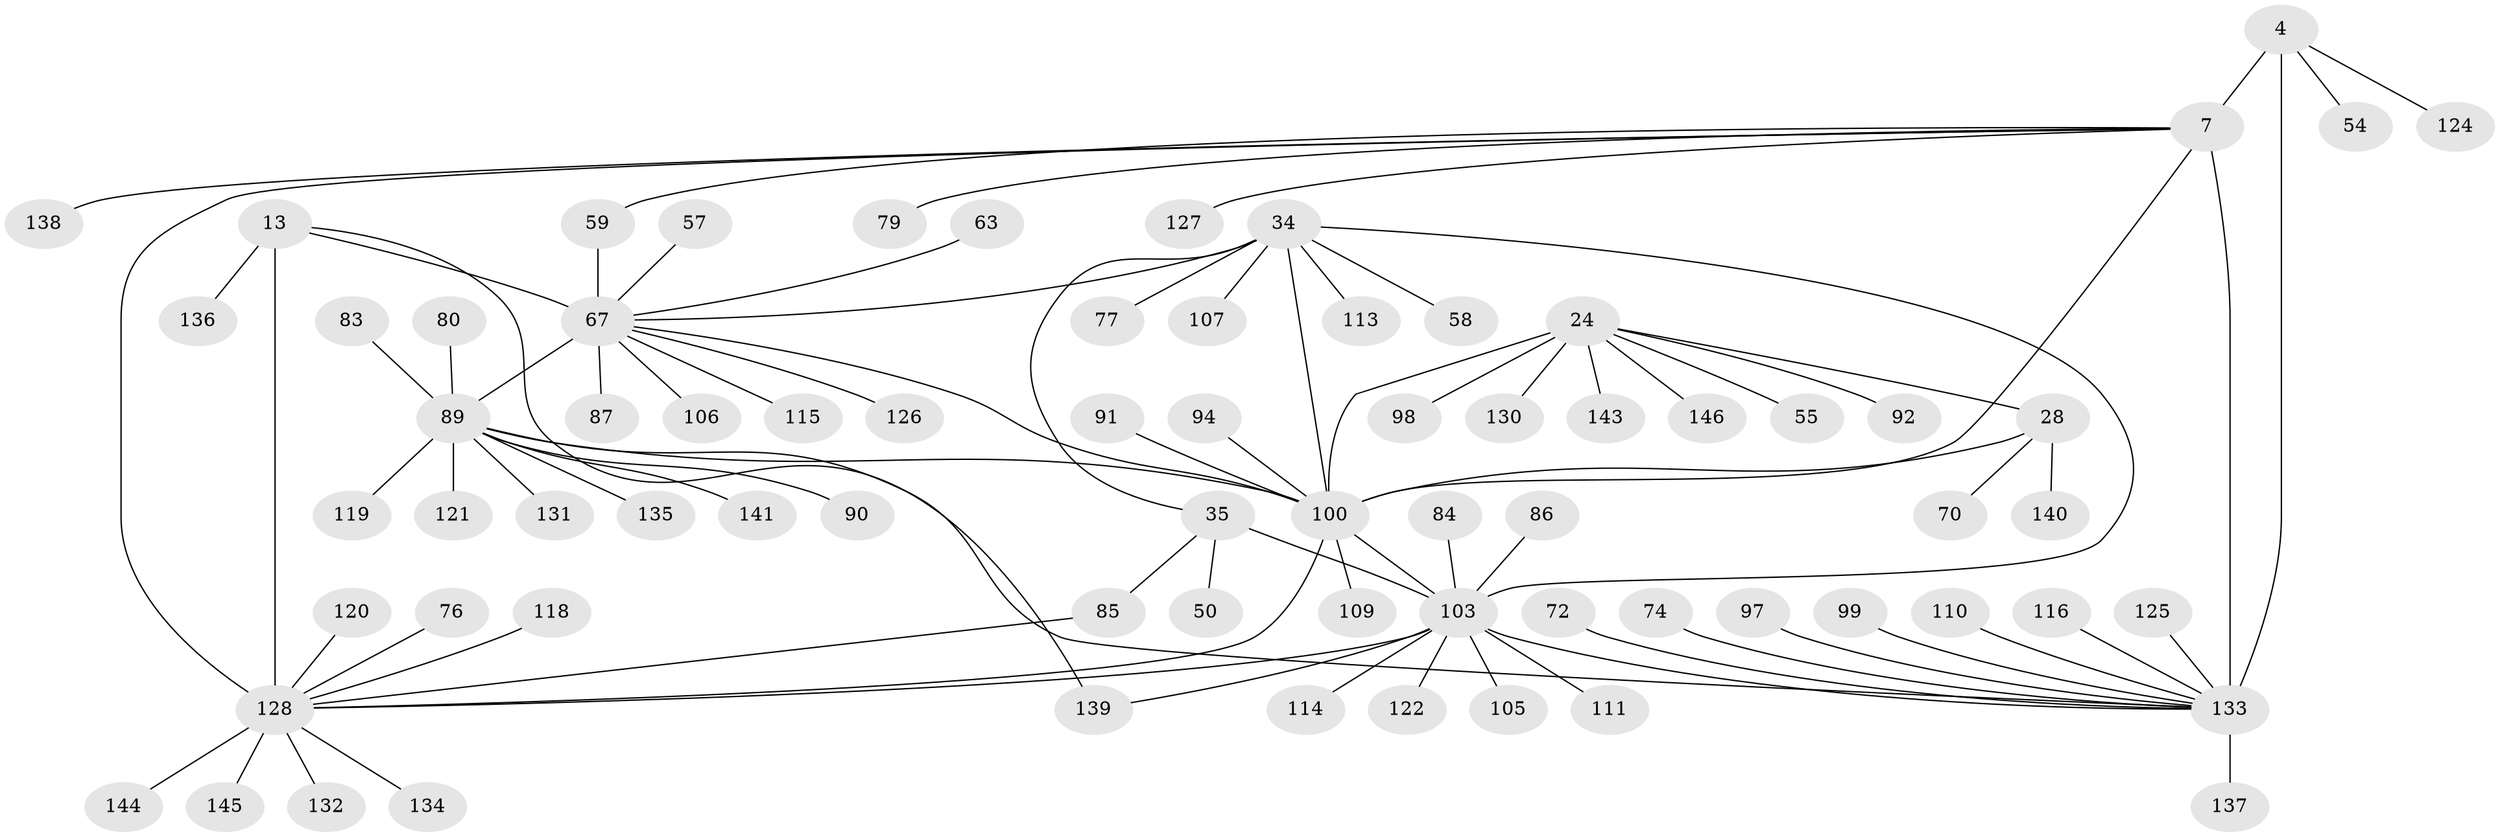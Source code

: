 // original degree distribution, {6: 0.0136986301369863, 11: 0.04794520547945205, 9: 0.06164383561643835, 8: 0.04794520547945205, 13: 0.0136986301369863, 7: 0.02054794520547945, 10: 0.02054794520547945, 17: 0.00684931506849315, 12: 0.00684931506849315, 2: 0.13013698630136986, 1: 0.5958904109589042, 3: 0.03424657534246575}
// Generated by graph-tools (version 1.1) at 2025/54/03/09/25 04:54:12]
// undirected, 73 vertices, 86 edges
graph export_dot {
graph [start="1"]
  node [color=gray90,style=filled];
  4 [super="+1"];
  7 [super="+3"];
  13 [super="+11"];
  24 [super="+23"];
  28 [super="+26"];
  34 [super="+29"];
  35 [super="+30"];
  50;
  54;
  55;
  57;
  58;
  59;
  63;
  67 [super="+20+46+49"];
  70;
  72;
  74;
  76;
  77;
  79;
  80;
  83;
  84;
  85 [super="+62"];
  86;
  87;
  89 [super="+21+37+43"];
  90;
  91;
  92;
  94;
  97;
  98;
  99;
  100 [super="+82"];
  103 [super="+38+33+44+45+81"];
  105;
  106;
  107;
  109 [super="+95"];
  110;
  111;
  113;
  114;
  115;
  116;
  118;
  119;
  120 [super="+117"];
  121;
  122 [super="+102"];
  124 [super="+123"];
  125;
  126 [super="+75"];
  127;
  128 [super="+69+10+39+53+78+88+93+96+101+108+14"];
  130;
  131;
  132;
  133 [super="+129+6+48+61+65"];
  134;
  135;
  136;
  137;
  138;
  139 [super="+71"];
  140;
  141;
  143 [super="+104"];
  144;
  145;
  146 [super="+142"];
  4 -- 7 [weight=4];
  4 -- 54;
  4 -- 124;
  4 -- 133 [weight=6];
  7 -- 79;
  7 -- 138;
  7 -- 59;
  7 -- 127;
  7 -- 133 [weight=6];
  7 -- 128;
  7 -- 100;
  13 -- 136;
  13 -- 139;
  13 -- 128 [weight=10];
  13 -- 67;
  24 -- 28 [weight=4];
  24 -- 92;
  24 -- 130;
  24 -- 98;
  24 -- 55;
  24 -- 143;
  24 -- 146;
  24 -- 100 [weight=6];
  28 -- 140;
  28 -- 70;
  28 -- 100 [weight=6];
  34 -- 35 [weight=4];
  34 -- 58;
  34 -- 77;
  34 -- 107;
  34 -- 113;
  34 -- 103 [weight=6];
  34 -- 67;
  34 -- 100 [weight=3];
  35 -- 50;
  35 -- 85;
  35 -- 103 [weight=6];
  57 -- 67;
  59 -- 67;
  63 -- 67;
  67 -- 106;
  67 -- 115;
  67 -- 87;
  67 -- 126;
  67 -- 89 [weight=12];
  67 -- 100;
  72 -- 133;
  74 -- 133;
  76 -- 128;
  80 -- 89;
  83 -- 89;
  84 -- 103;
  85 -- 128;
  86 -- 103;
  89 -- 131;
  89 -- 133;
  89 -- 135;
  89 -- 141;
  89 -- 119;
  89 -- 121;
  89 -- 90;
  89 -- 100;
  91 -- 100;
  94 -- 100;
  97 -- 133;
  99 -- 133;
  100 -- 128 [weight=2];
  100 -- 103;
  100 -- 109;
  103 -- 105;
  103 -- 122;
  103 -- 133 [weight=3];
  103 -- 139;
  103 -- 111;
  103 -- 114;
  103 -- 128;
  110 -- 133;
  116 -- 133;
  118 -- 128;
  120 -- 128;
  125 -- 133;
  128 -- 132;
  128 -- 134;
  128 -- 144;
  128 -- 145;
  133 -- 137;
}
